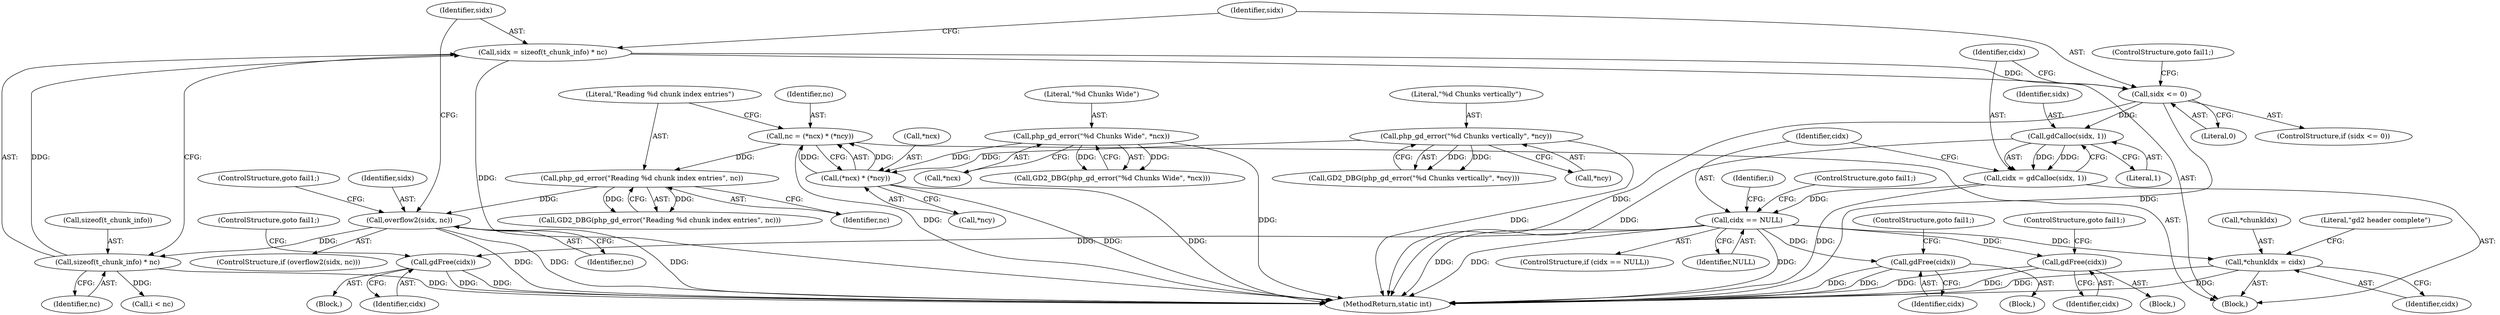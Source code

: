 digraph "0_php-src_7722455726bec8c53458a32851d2a87982cf0eac?w=1@API" {
"1000347" [label="(Call,sidx = sizeof(t_chunk_info) * nc)"];
"1000349" [label="(Call,sizeof(t_chunk_info) * nc)"];
"1000342" [label="(Call,overflow2(sidx, nc))"];
"1000338" [label="(Call,php_gd_error(\"Reading %d chunk index entries\", nc))"];
"1000330" [label="(Call,nc = (*ncx) * (*ncy))"];
"1000332" [label="(Call,(*ncx) * (*ncy))"];
"1000308" [label="(Call,php_gd_error(\"%d Chunks Wide\", *ncx))"];
"1000321" [label="(Call,php_gd_error(\"%d Chunks vertically\", *ncy))"];
"1000354" [label="(Call,sidx <= 0)"];
"1000361" [label="(Call,gdCalloc(sidx, 1))"];
"1000359" [label="(Call,cidx = gdCalloc(sidx, 1))"];
"1000365" [label="(Call,cidx == NULL)"];
"1000392" [label="(Call,gdFree(cidx))"];
"1000407" [label="(Call,gdFree(cidx))"];
"1000427" [label="(Call,gdFree(cidx))"];
"1000430" [label="(Call,*chunkIdx = cidx)"];
"1000361" [label="(Call,gdCalloc(sidx, 1))"];
"1000330" [label="(Call,nc = (*ncx) * (*ncy))"];
"1000338" [label="(Call,php_gd_error(\"Reading %d chunk index entries\", nc))"];
"1000409" [label="(ControlStructure,goto fail1;)"];
"1000359" [label="(Call,cidx = gdCalloc(sidx, 1))"];
"1000348" [label="(Identifier,sidx)"];
"1000321" [label="(Call,php_gd_error(\"%d Chunks vertically\", *ncy))"];
"1000366" [label="(Identifier,cidx)"];
"1000372" [label="(Identifier,i)"];
"1000329" [label="(Block,)"];
"1000310" [label="(Call,*ncx)"];
"1000436" [label="(Literal,\"gd2 header complete\")"];
"1000367" [label="(Identifier,NULL)"];
"1000309" [label="(Literal,\"%d Chunks Wide\")"];
"1000343" [label="(Identifier,sidx)"];
"1000342" [label="(Call,overflow2(sidx, nc))"];
"1000320" [label="(Call,GD2_DBG(php_gd_error(\"%d Chunks vertically\", *ncy)))"];
"1000406" [label="(Block,)"];
"1000354" [label="(Call,sidx <= 0)"];
"1000333" [label="(Call,*ncx)"];
"1000433" [label="(Identifier,cidx)"];
"1000429" [label="(ControlStructure,goto fail1;)"];
"1000337" [label="(Call,GD2_DBG(php_gd_error(\"Reading %d chunk index entries\", nc)))"];
"1000335" [label="(Call,*ncy)"];
"1000344" [label="(Identifier,nc)"];
"1000369" [label="(ControlStructure,goto fail1;)"];
"1000408" [label="(Identifier,cidx)"];
"1000442" [label="(MethodReturn,static int)"];
"1000392" [label="(Call,gdFree(cidx))"];
"1000341" [label="(ControlStructure,if (overflow2(sidx, nc)))"];
"1000364" [label="(ControlStructure,if (cidx == NULL))"];
"1000374" [label="(Call,i < nc)"];
"1000428" [label="(Identifier,cidx)"];
"1000363" [label="(Literal,1)"];
"1000431" [label="(Call,*chunkIdx)"];
"1000407" [label="(Call,gdFree(cidx))"];
"1000356" [label="(Literal,0)"];
"1000358" [label="(ControlStructure,goto fail1;)"];
"1000332" [label="(Call,(*ncx) * (*ncy))"];
"1000323" [label="(Call,*ncy)"];
"1000352" [label="(Identifier,nc)"];
"1000346" [label="(ControlStructure,goto fail1;)"];
"1000331" [label="(Identifier,nc)"];
"1000362" [label="(Identifier,sidx)"];
"1000349" [label="(Call,sizeof(t_chunk_info) * nc)"];
"1000350" [label="(Call,sizeof(t_chunk_info))"];
"1000340" [label="(Identifier,nc)"];
"1000430" [label="(Call,*chunkIdx = cidx)"];
"1000365" [label="(Call,cidx == NULL)"];
"1000360" [label="(Identifier,cidx)"];
"1000308" [label="(Call,php_gd_error(\"%d Chunks Wide\", *ncx))"];
"1000355" [label="(Identifier,sidx)"];
"1000427" [label="(Call,gdFree(cidx))"];
"1000307" [label="(Call,GD2_DBG(php_gd_error(\"%d Chunks Wide\", *ncx)))"];
"1000353" [label="(ControlStructure,if (sidx <= 0))"];
"1000322" [label="(Literal,\"%d Chunks vertically\")"];
"1000393" [label="(Identifier,cidx)"];
"1000394" [label="(ControlStructure,goto fail1;)"];
"1000426" [label="(Block,)"];
"1000339" [label="(Literal,\"Reading %d chunk index entries\")"];
"1000391" [label="(Block,)"];
"1000347" [label="(Call,sidx = sizeof(t_chunk_info) * nc)"];
"1000347" -> "1000329"  [label="AST: "];
"1000347" -> "1000349"  [label="CFG: "];
"1000348" -> "1000347"  [label="AST: "];
"1000349" -> "1000347"  [label="AST: "];
"1000355" -> "1000347"  [label="CFG: "];
"1000347" -> "1000442"  [label="DDG: "];
"1000349" -> "1000347"  [label="DDG: "];
"1000347" -> "1000354"  [label="DDG: "];
"1000349" -> "1000352"  [label="CFG: "];
"1000350" -> "1000349"  [label="AST: "];
"1000352" -> "1000349"  [label="AST: "];
"1000349" -> "1000442"  [label="DDG: "];
"1000342" -> "1000349"  [label="DDG: "];
"1000349" -> "1000374"  [label="DDG: "];
"1000342" -> "1000341"  [label="AST: "];
"1000342" -> "1000344"  [label="CFG: "];
"1000343" -> "1000342"  [label="AST: "];
"1000344" -> "1000342"  [label="AST: "];
"1000346" -> "1000342"  [label="CFG: "];
"1000348" -> "1000342"  [label="CFG: "];
"1000342" -> "1000442"  [label="DDG: "];
"1000342" -> "1000442"  [label="DDG: "];
"1000342" -> "1000442"  [label="DDG: "];
"1000338" -> "1000342"  [label="DDG: "];
"1000338" -> "1000337"  [label="AST: "];
"1000338" -> "1000340"  [label="CFG: "];
"1000339" -> "1000338"  [label="AST: "];
"1000340" -> "1000338"  [label="AST: "];
"1000337" -> "1000338"  [label="CFG: "];
"1000338" -> "1000337"  [label="DDG: "];
"1000338" -> "1000337"  [label="DDG: "];
"1000330" -> "1000338"  [label="DDG: "];
"1000330" -> "1000329"  [label="AST: "];
"1000330" -> "1000332"  [label="CFG: "];
"1000331" -> "1000330"  [label="AST: "];
"1000332" -> "1000330"  [label="AST: "];
"1000339" -> "1000330"  [label="CFG: "];
"1000330" -> "1000442"  [label="DDG: "];
"1000332" -> "1000330"  [label="DDG: "];
"1000332" -> "1000330"  [label="DDG: "];
"1000332" -> "1000335"  [label="CFG: "];
"1000333" -> "1000332"  [label="AST: "];
"1000335" -> "1000332"  [label="AST: "];
"1000332" -> "1000442"  [label="DDG: "];
"1000332" -> "1000442"  [label="DDG: "];
"1000308" -> "1000332"  [label="DDG: "];
"1000321" -> "1000332"  [label="DDG: "];
"1000308" -> "1000307"  [label="AST: "];
"1000308" -> "1000310"  [label="CFG: "];
"1000309" -> "1000308"  [label="AST: "];
"1000310" -> "1000308"  [label="AST: "];
"1000307" -> "1000308"  [label="CFG: "];
"1000308" -> "1000442"  [label="DDG: "];
"1000308" -> "1000307"  [label="DDG: "];
"1000308" -> "1000307"  [label="DDG: "];
"1000321" -> "1000320"  [label="AST: "];
"1000321" -> "1000323"  [label="CFG: "];
"1000322" -> "1000321"  [label="AST: "];
"1000323" -> "1000321"  [label="AST: "];
"1000320" -> "1000321"  [label="CFG: "];
"1000321" -> "1000442"  [label="DDG: "];
"1000321" -> "1000320"  [label="DDG: "];
"1000321" -> "1000320"  [label="DDG: "];
"1000354" -> "1000353"  [label="AST: "];
"1000354" -> "1000356"  [label="CFG: "];
"1000355" -> "1000354"  [label="AST: "];
"1000356" -> "1000354"  [label="AST: "];
"1000358" -> "1000354"  [label="CFG: "];
"1000360" -> "1000354"  [label="CFG: "];
"1000354" -> "1000442"  [label="DDG: "];
"1000354" -> "1000442"  [label="DDG: "];
"1000354" -> "1000361"  [label="DDG: "];
"1000361" -> "1000359"  [label="AST: "];
"1000361" -> "1000363"  [label="CFG: "];
"1000362" -> "1000361"  [label="AST: "];
"1000363" -> "1000361"  [label="AST: "];
"1000359" -> "1000361"  [label="CFG: "];
"1000361" -> "1000442"  [label="DDG: "];
"1000361" -> "1000359"  [label="DDG: "];
"1000361" -> "1000359"  [label="DDG: "];
"1000359" -> "1000329"  [label="AST: "];
"1000360" -> "1000359"  [label="AST: "];
"1000366" -> "1000359"  [label="CFG: "];
"1000359" -> "1000442"  [label="DDG: "];
"1000359" -> "1000365"  [label="DDG: "];
"1000365" -> "1000364"  [label="AST: "];
"1000365" -> "1000367"  [label="CFG: "];
"1000366" -> "1000365"  [label="AST: "];
"1000367" -> "1000365"  [label="AST: "];
"1000369" -> "1000365"  [label="CFG: "];
"1000372" -> "1000365"  [label="CFG: "];
"1000365" -> "1000442"  [label="DDG: "];
"1000365" -> "1000442"  [label="DDG: "];
"1000365" -> "1000442"  [label="DDG: "];
"1000365" -> "1000392"  [label="DDG: "];
"1000365" -> "1000407"  [label="DDG: "];
"1000365" -> "1000427"  [label="DDG: "];
"1000365" -> "1000430"  [label="DDG: "];
"1000392" -> "1000391"  [label="AST: "];
"1000392" -> "1000393"  [label="CFG: "];
"1000393" -> "1000392"  [label="AST: "];
"1000394" -> "1000392"  [label="CFG: "];
"1000392" -> "1000442"  [label="DDG: "];
"1000392" -> "1000442"  [label="DDG: "];
"1000407" -> "1000406"  [label="AST: "];
"1000407" -> "1000408"  [label="CFG: "];
"1000408" -> "1000407"  [label="AST: "];
"1000409" -> "1000407"  [label="CFG: "];
"1000407" -> "1000442"  [label="DDG: "];
"1000407" -> "1000442"  [label="DDG: "];
"1000427" -> "1000426"  [label="AST: "];
"1000427" -> "1000428"  [label="CFG: "];
"1000428" -> "1000427"  [label="AST: "];
"1000429" -> "1000427"  [label="CFG: "];
"1000427" -> "1000442"  [label="DDG: "];
"1000427" -> "1000442"  [label="DDG: "];
"1000430" -> "1000329"  [label="AST: "];
"1000430" -> "1000433"  [label="CFG: "];
"1000431" -> "1000430"  [label="AST: "];
"1000433" -> "1000430"  [label="AST: "];
"1000436" -> "1000430"  [label="CFG: "];
"1000430" -> "1000442"  [label="DDG: "];
"1000430" -> "1000442"  [label="DDG: "];
}
